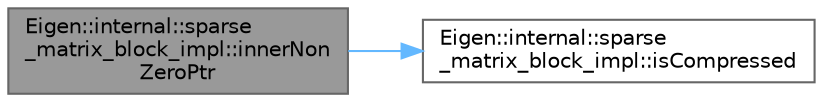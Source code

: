 digraph "Eigen::internal::sparse_matrix_block_impl::innerNonZeroPtr"
{
 // LATEX_PDF_SIZE
  bgcolor="transparent";
  edge [fontname=Helvetica,fontsize=10,labelfontname=Helvetica,labelfontsize=10];
  node [fontname=Helvetica,fontsize=10,shape=box,height=0.2,width=0.4];
  rankdir="LR";
  Node1 [id="Node000001",label="Eigen::internal::sparse\l_matrix_block_impl::innerNon\lZeroPtr",height=0.2,width=0.4,color="gray40", fillcolor="grey60", style="filled", fontcolor="black",tooltip=" "];
  Node1 -> Node2 [id="edge1_Node000001_Node000002",color="steelblue1",style="solid",tooltip=" "];
  Node2 [id="Node000002",label="Eigen::internal::sparse\l_matrix_block_impl::isCompressed",height=0.2,width=0.4,color="grey40", fillcolor="white", style="filled",URL="$class_eigen_1_1internal_1_1sparse__matrix__block__impl.html#afa4bd65b91a545ea4e90cbca873bacb8",tooltip=" "];
}
